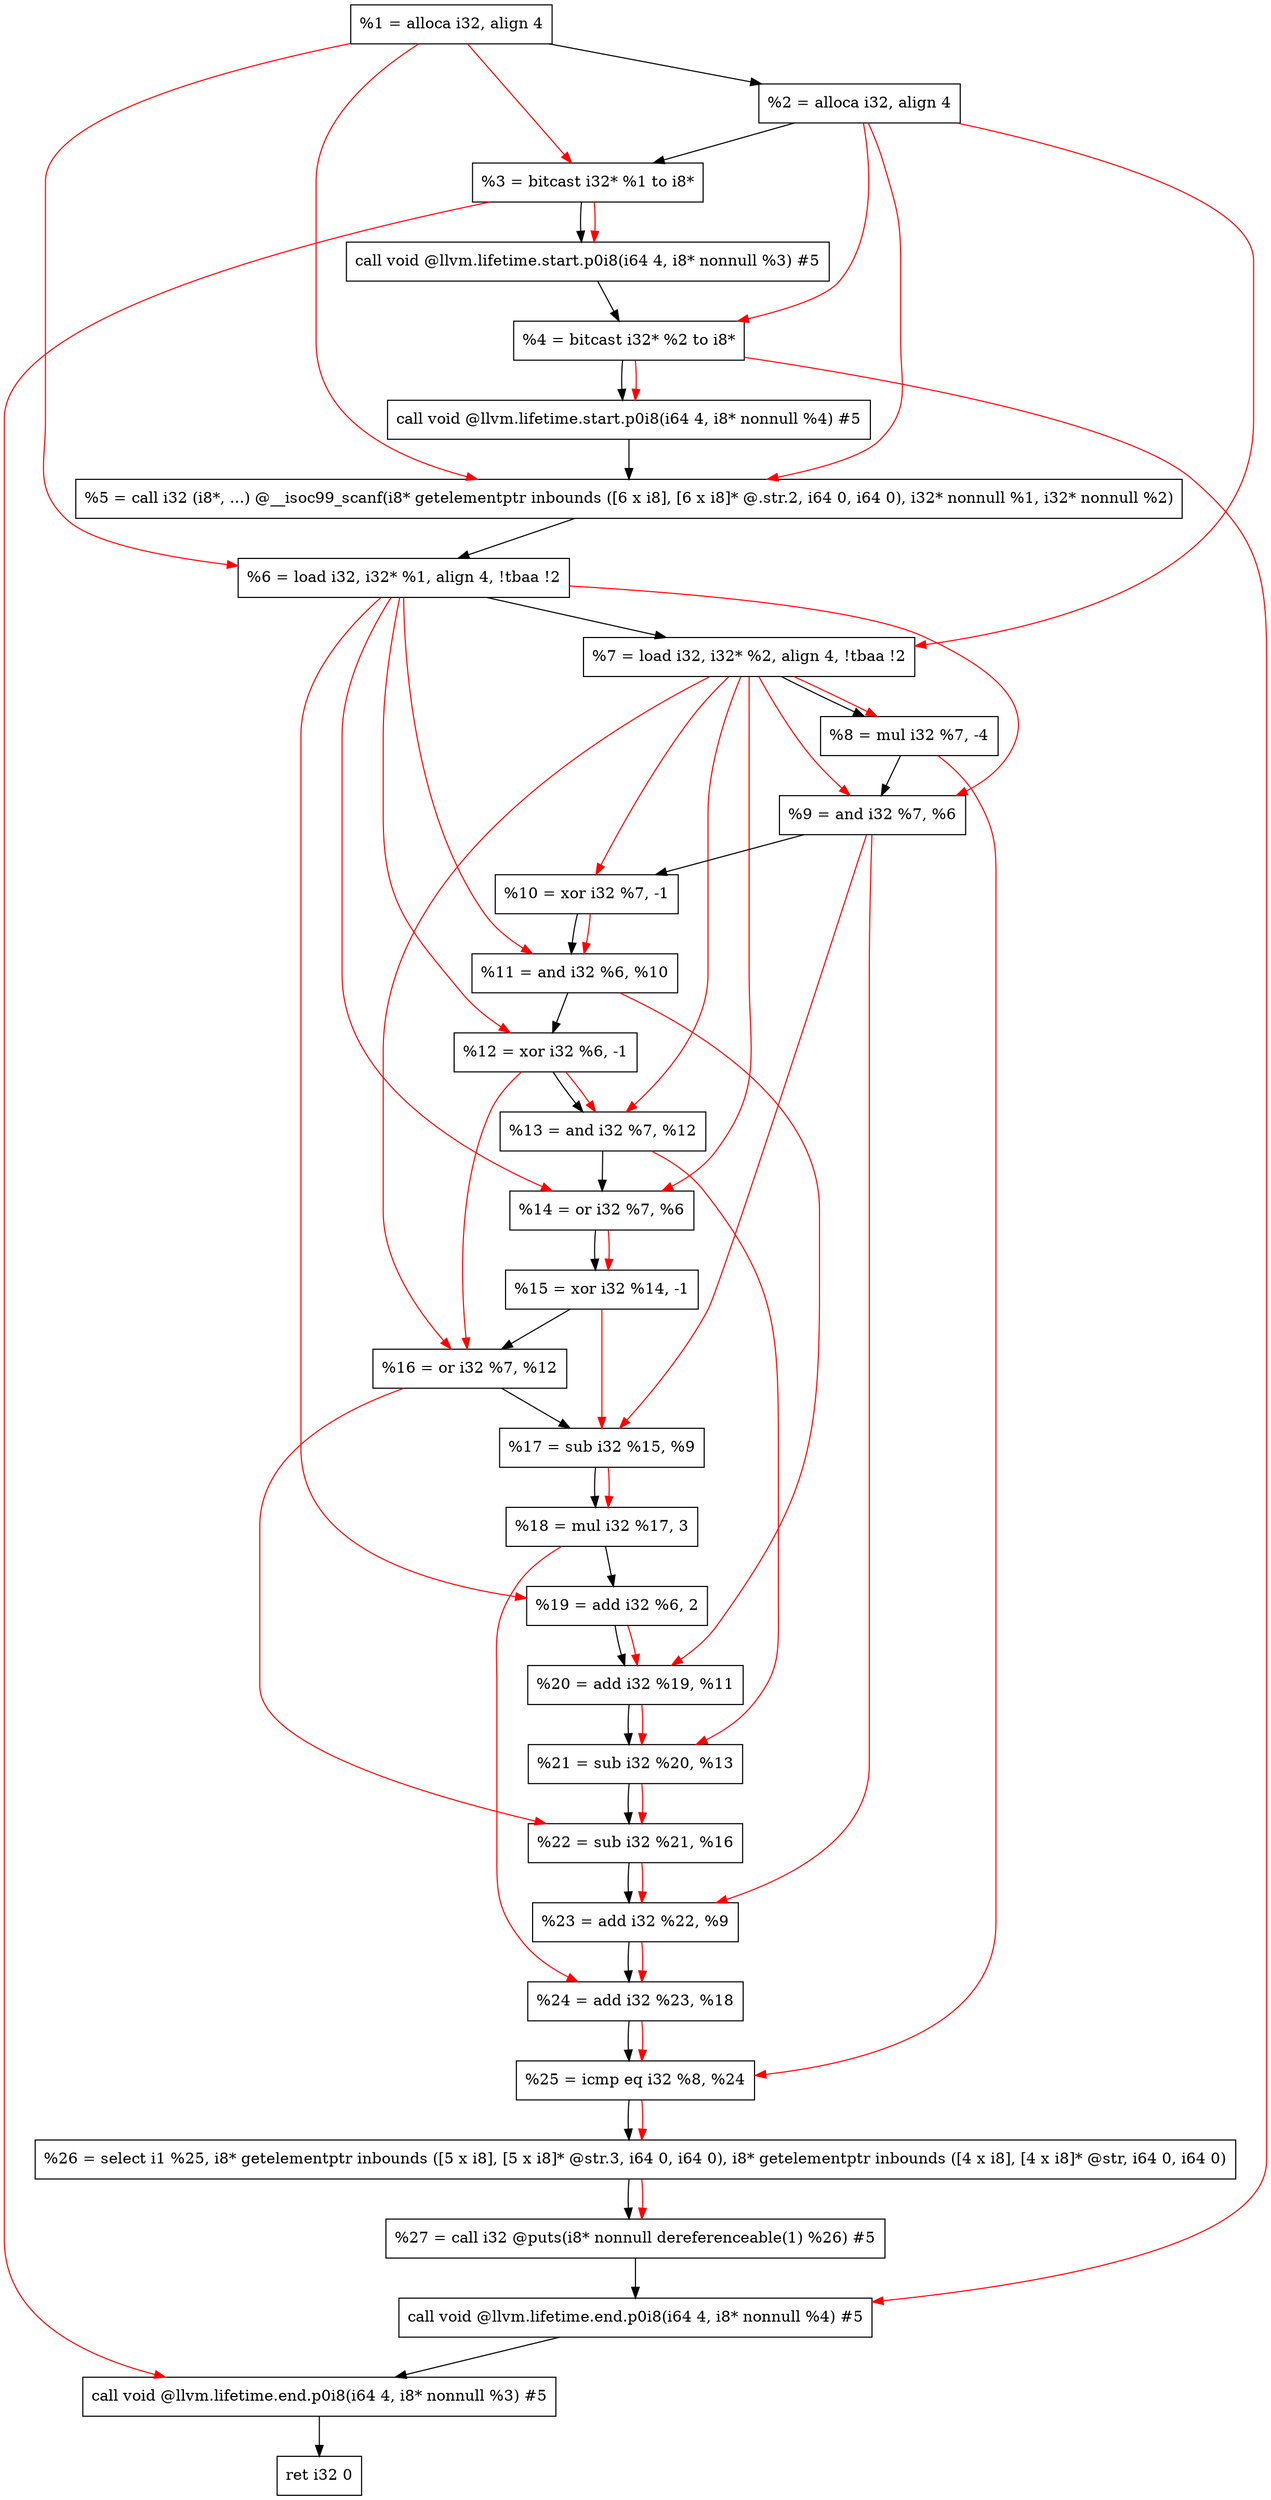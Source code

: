digraph "DFG for'main' function" {
	Node0x1d05938[shape=record, label="  %1 = alloca i32, align 4"];
	Node0x1d059e8[shape=record, label="  %2 = alloca i32, align 4"];
	Node0x1d05a78[shape=record, label="  %3 = bitcast i32* %1 to i8*"];
	Node0x1d05ed8[shape=record, label="  call void @llvm.lifetime.start.p0i8(i64 4, i8* nonnull %3) #5"];
	Node0x1d05fb8[shape=record, label="  %4 = bitcast i32* %2 to i8*"];
	Node0x1d060d8[shape=record, label="  call void @llvm.lifetime.start.p0i8(i64 4, i8* nonnull %4) #5"];
	Node0x1d06310[shape=record, label="  %5 = call i32 (i8*, ...) @__isoc99_scanf(i8* getelementptr inbounds ([6 x i8], [6 x i8]* @.str.2, i64 0, i64 0), i32* nonnull %1, i32* nonnull %2)"];
	Node0x1d063c8[shape=record, label="  %6 = load i32, i32* %1, align 4, !tbaa !2"];
	Node0x1d07338[shape=record, label="  %7 = load i32, i32* %2, align 4, !tbaa !2"];
	Node0x1d079c0[shape=record, label="  %8 = mul i32 %7, -4"];
	Node0x1d07a30[shape=record, label="  %9 = and i32 %7, %6"];
	Node0x1d07aa0[shape=record, label="  %10 = xor i32 %7, -1"];
	Node0x1d07b10[shape=record, label="  %11 = and i32 %6, %10"];
	Node0x1d07b80[shape=record, label="  %12 = xor i32 %6, -1"];
	Node0x1d07bf0[shape=record, label="  %13 = and i32 %7, %12"];
	Node0x1d07c60[shape=record, label="  %14 = or i32 %7, %6"];
	Node0x1d07cd0[shape=record, label="  %15 = xor i32 %14, -1"];
	Node0x1d07d40[shape=record, label="  %16 = or i32 %7, %12"];
	Node0x1d07db0[shape=record, label="  %17 = sub i32 %15, %9"];
	Node0x1d07e20[shape=record, label="  %18 = mul i32 %17, 3"];
	Node0x1d07e90[shape=record, label="  %19 = add i32 %6, 2"];
	Node0x1d07f00[shape=record, label="  %20 = add i32 %19, %11"];
	Node0x1d07f70[shape=record, label="  %21 = sub i32 %20, %13"];
	Node0x1d07fe0[shape=record, label="  %22 = sub i32 %21, %16"];
	Node0x1d08050[shape=record, label="  %23 = add i32 %22, %9"];
	Node0x1d080c0[shape=record, label="  %24 = add i32 %23, %18"];
	Node0x1d08130[shape=record, label="  %25 = icmp eq i32 %8, %24"];
	Node0x1ca69d8[shape=record, label="  %26 = select i1 %25, i8* getelementptr inbounds ([5 x i8], [5 x i8]* @str.3, i64 0, i64 0), i8* getelementptr inbounds ([4 x i8], [4 x i8]* @str, i64 0, i64 0)"];
	Node0x1d081c0[shape=record, label="  %27 = call i32 @puts(i8* nonnull dereferenceable(1) %26) #5"];
	Node0x1d08418[shape=record, label="  call void @llvm.lifetime.end.p0i8(i64 4, i8* nonnull %4) #5"];
	Node0x1d08578[shape=record, label="  call void @llvm.lifetime.end.p0i8(i64 4, i8* nonnull %3) #5"];
	Node0x1d08638[shape=record, label="  ret i32 0"];
	Node0x1d05938 -> Node0x1d059e8;
	Node0x1d059e8 -> Node0x1d05a78;
	Node0x1d05a78 -> Node0x1d05ed8;
	Node0x1d05ed8 -> Node0x1d05fb8;
	Node0x1d05fb8 -> Node0x1d060d8;
	Node0x1d060d8 -> Node0x1d06310;
	Node0x1d06310 -> Node0x1d063c8;
	Node0x1d063c8 -> Node0x1d07338;
	Node0x1d07338 -> Node0x1d079c0;
	Node0x1d079c0 -> Node0x1d07a30;
	Node0x1d07a30 -> Node0x1d07aa0;
	Node0x1d07aa0 -> Node0x1d07b10;
	Node0x1d07b10 -> Node0x1d07b80;
	Node0x1d07b80 -> Node0x1d07bf0;
	Node0x1d07bf0 -> Node0x1d07c60;
	Node0x1d07c60 -> Node0x1d07cd0;
	Node0x1d07cd0 -> Node0x1d07d40;
	Node0x1d07d40 -> Node0x1d07db0;
	Node0x1d07db0 -> Node0x1d07e20;
	Node0x1d07e20 -> Node0x1d07e90;
	Node0x1d07e90 -> Node0x1d07f00;
	Node0x1d07f00 -> Node0x1d07f70;
	Node0x1d07f70 -> Node0x1d07fe0;
	Node0x1d07fe0 -> Node0x1d08050;
	Node0x1d08050 -> Node0x1d080c0;
	Node0x1d080c0 -> Node0x1d08130;
	Node0x1d08130 -> Node0x1ca69d8;
	Node0x1ca69d8 -> Node0x1d081c0;
	Node0x1d081c0 -> Node0x1d08418;
	Node0x1d08418 -> Node0x1d08578;
	Node0x1d08578 -> Node0x1d08638;
edge [color=red]
	Node0x1d05938 -> Node0x1d05a78;
	Node0x1d05a78 -> Node0x1d05ed8;
	Node0x1d059e8 -> Node0x1d05fb8;
	Node0x1d05fb8 -> Node0x1d060d8;
	Node0x1d05938 -> Node0x1d06310;
	Node0x1d059e8 -> Node0x1d06310;
	Node0x1d05938 -> Node0x1d063c8;
	Node0x1d059e8 -> Node0x1d07338;
	Node0x1d07338 -> Node0x1d079c0;
	Node0x1d07338 -> Node0x1d07a30;
	Node0x1d063c8 -> Node0x1d07a30;
	Node0x1d07338 -> Node0x1d07aa0;
	Node0x1d063c8 -> Node0x1d07b10;
	Node0x1d07aa0 -> Node0x1d07b10;
	Node0x1d063c8 -> Node0x1d07b80;
	Node0x1d07338 -> Node0x1d07bf0;
	Node0x1d07b80 -> Node0x1d07bf0;
	Node0x1d07338 -> Node0x1d07c60;
	Node0x1d063c8 -> Node0x1d07c60;
	Node0x1d07c60 -> Node0x1d07cd0;
	Node0x1d07338 -> Node0x1d07d40;
	Node0x1d07b80 -> Node0x1d07d40;
	Node0x1d07cd0 -> Node0x1d07db0;
	Node0x1d07a30 -> Node0x1d07db0;
	Node0x1d07db0 -> Node0x1d07e20;
	Node0x1d063c8 -> Node0x1d07e90;
	Node0x1d07e90 -> Node0x1d07f00;
	Node0x1d07b10 -> Node0x1d07f00;
	Node0x1d07f00 -> Node0x1d07f70;
	Node0x1d07bf0 -> Node0x1d07f70;
	Node0x1d07f70 -> Node0x1d07fe0;
	Node0x1d07d40 -> Node0x1d07fe0;
	Node0x1d07fe0 -> Node0x1d08050;
	Node0x1d07a30 -> Node0x1d08050;
	Node0x1d08050 -> Node0x1d080c0;
	Node0x1d07e20 -> Node0x1d080c0;
	Node0x1d079c0 -> Node0x1d08130;
	Node0x1d080c0 -> Node0x1d08130;
	Node0x1d08130 -> Node0x1ca69d8;
	Node0x1ca69d8 -> Node0x1d081c0;
	Node0x1d05fb8 -> Node0x1d08418;
	Node0x1d05a78 -> Node0x1d08578;
}
